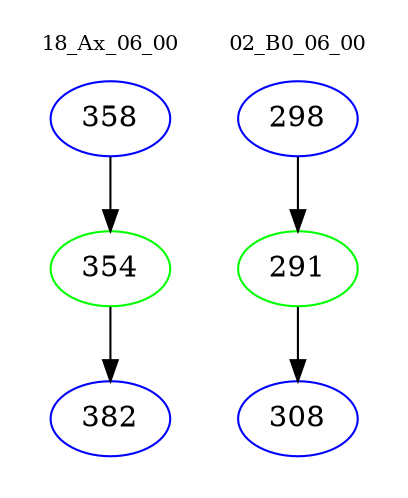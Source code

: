 digraph{
subgraph cluster_0 {
color = white
label = "18_Ax_06_00";
fontsize=10;
T0_358 [label="358", color="blue"]
T0_358 -> T0_354 [color="black"]
T0_354 [label="354", color="green"]
T0_354 -> T0_382 [color="black"]
T0_382 [label="382", color="blue"]
}
subgraph cluster_1 {
color = white
label = "02_B0_06_00";
fontsize=10;
T1_298 [label="298", color="blue"]
T1_298 -> T1_291 [color="black"]
T1_291 [label="291", color="green"]
T1_291 -> T1_308 [color="black"]
T1_308 [label="308", color="blue"]
}
}
